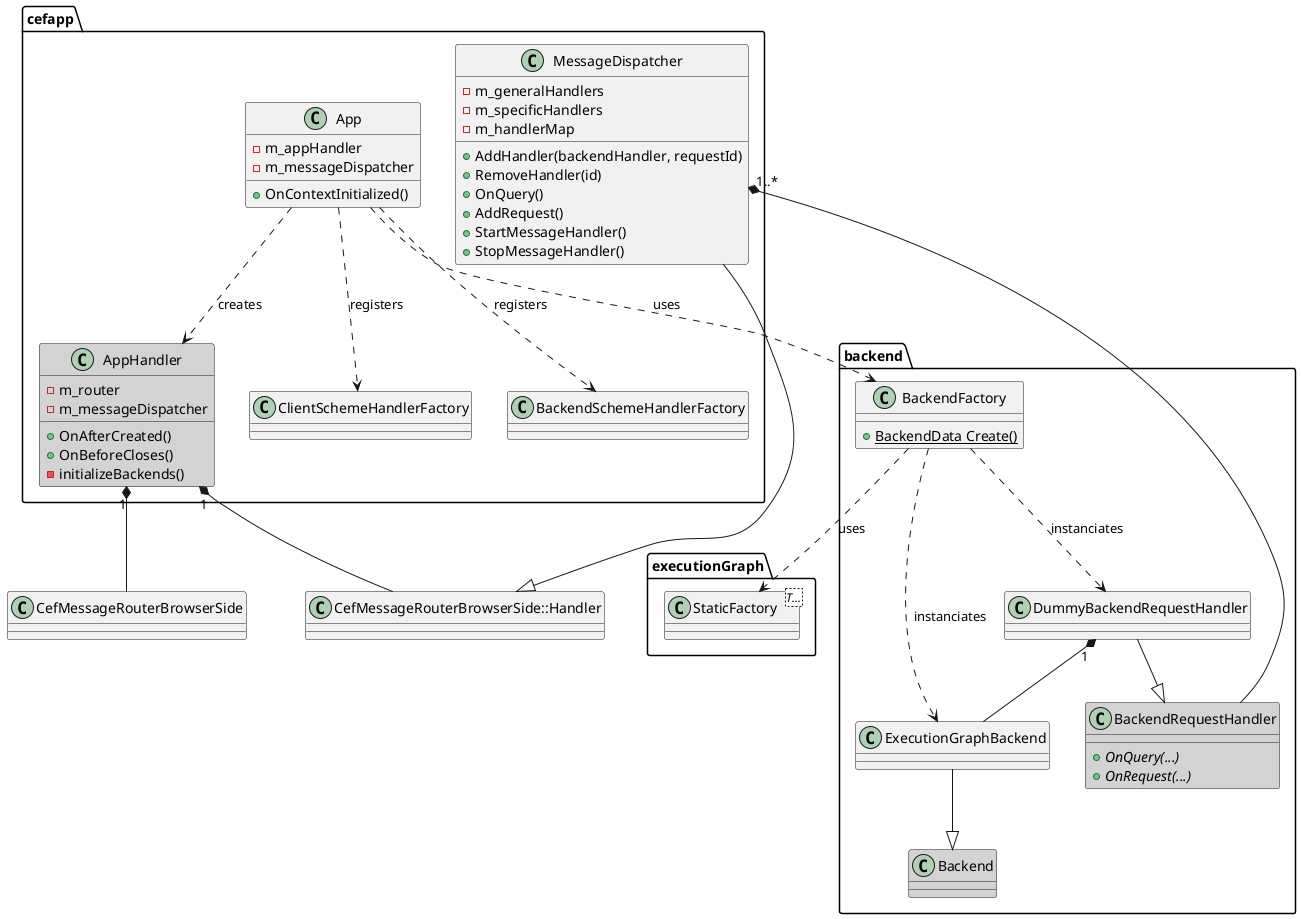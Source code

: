 
@startuml
set namespaceSeparator ::
skinparam shadowing false

class CefMessageRouterBrowserSide
class Handler as "CefMessageRouterBrowserSide::Handler"

namespace cefapp{
    class App{
        + OnContextInitialized()
        - m_appHandler
        - m_messageDispatcher
    }
    class AppHandler #D3D3D3{
        + OnAfterCreated()
        + OnBeforeCloses()
        - m_router
        - m_messageDispatcher
        - initializeBackends()
    }

    class MessageDispatcher {
        + AddHandler(backendHandler, requestId)
        + RemoveHandler(id)
        + OnQuery()
        + AddRequest()
        + StartMessageHandler()
        + StopMessageHandler()
        - m_generalHandlers
        - m_specificHandlers
        - m_handlerMap
    }
    class ClientSchemeHandlerFactory
    class BackendSchemeHandlerFactory
}

cefapp::App ..> cefapp::AppHandler : creates
cefapp::App ..> cefapp::ClientSchemeHandlerFactory : registers
cefapp::App ..> cefapp::BackendSchemeHandlerFactory : registers

cefapp::AppHandler "1" *-down- Handler
cefapp::MessageDispatcher -down-|> Handler
cefapp::MessageDispatcher "1..*" *--- backend::BackendRequestHandler
cefapp::AppHandler "1" *-down- CefMessageRouterBrowserSide

namespace backend {
    class Backend #D3D3D3
    class BackendRequestHandler #D3D3D3 {
        + OnQuery(...) {abstract} 
        + OnRequest(...) {abstract}
    }

    class BackendFactory {
        + BackendData Create() {static}
    }

    class DummyBackendRequestHandler
}

namespace executionGraph {
    class StaticFactory<T...>
}

cefapp::App ..> backend::BackendFactory : uses

backend::ExecutionGraphBackend --|> backend::Backend
backend::DummyBackendRequestHandler --|> backend::BackendRequestHandler

backend::BackendFactory ..> backend::ExecutionGraphBackend : instanciates
backend::BackendFactory ..> backend::DummyBackendRequestHandler : instanciates

backend::DummyBackendRequestHandler "1" *-- backend::ExecutionGraphBackend

backend::BackendFactory ..> executionGraph::StaticFactory : uses
@enduml
